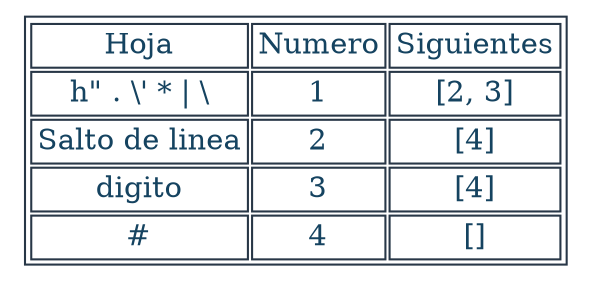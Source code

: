 digraph T {
aHtmlTable [
   shape=plaintext
   color="#283747" fontcolor="#154360" label=<

   <table border='1' cellborder='1'>
   <tr>
      <td>Hoja</td>
      <td>Numero</td>
      <td>Siguientes</td>
   </tr>	<tr><td>h" . \' * | \</td><td>1</td><td>[2, 3]</td></tr>
	<tr><td>Salto de linea</td><td>2</td><td>[4]</td></tr>
	<tr><td>digito</td><td>3</td><td>[4]</td></tr>
	<tr><td>#</td><td>4</td><td>[]</td></tr>
</table>

   >]; 

}